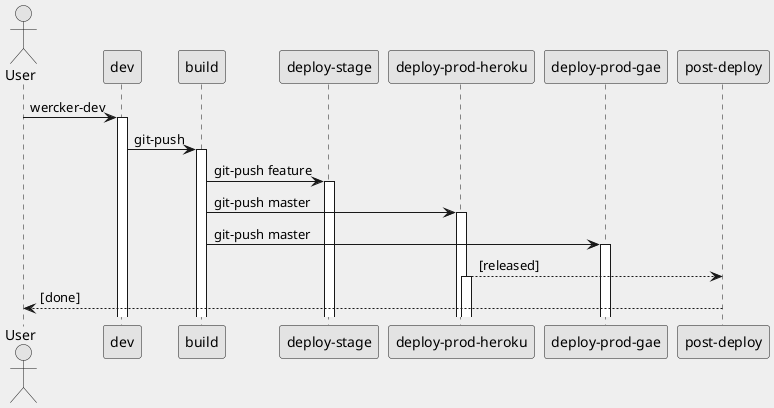 @startuml

skinparam monochrome true
skinparam backgroundColor #EEEEFF
actor User
participant "dev" as A
participant "build" as B
participant "deploy-stage" as C
participant "deploy-prod-heroku" as D
participant "deploy-prod-gae" as E
participant "post-deploy" as F
User -> A: wercker-dev
activate A
A -> B: git-push
activate B
B -> C: git-push feature
activate C
B -> D: git-push master
activate D
B -> E: git-push master
activate E
D --> F: [released]
activate D
F --> User: [done]
deactivate F

@enduml